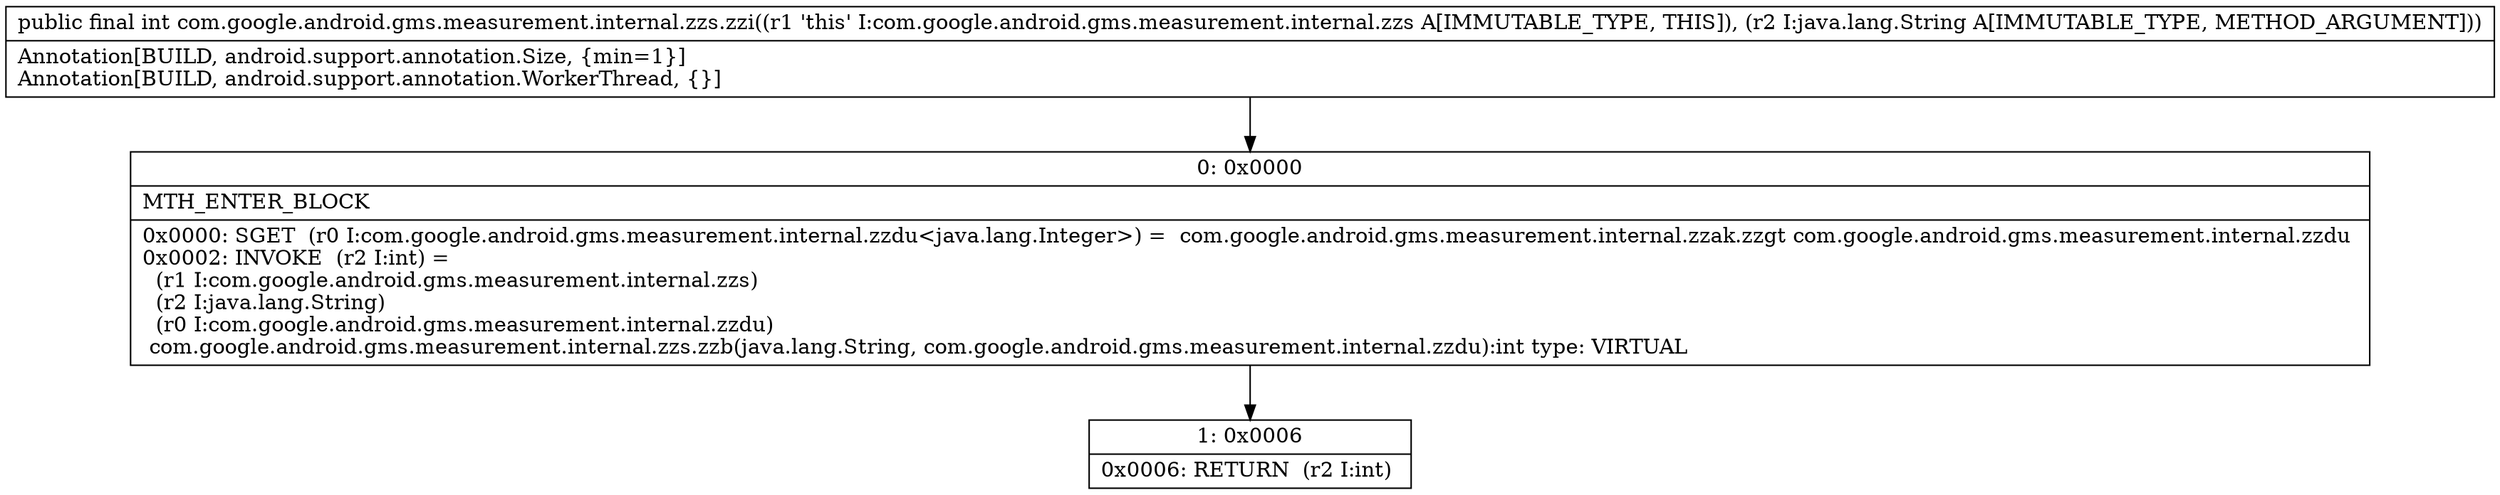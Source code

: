 digraph "CFG forcom.google.android.gms.measurement.internal.zzs.zzi(Ljava\/lang\/String;)I" {
Node_0 [shape=record,label="{0\:\ 0x0000|MTH_ENTER_BLOCK\l|0x0000: SGET  (r0 I:com.google.android.gms.measurement.internal.zzdu\<java.lang.Integer\>) =  com.google.android.gms.measurement.internal.zzak.zzgt com.google.android.gms.measurement.internal.zzdu \l0x0002: INVOKE  (r2 I:int) = \l  (r1 I:com.google.android.gms.measurement.internal.zzs)\l  (r2 I:java.lang.String)\l  (r0 I:com.google.android.gms.measurement.internal.zzdu)\l com.google.android.gms.measurement.internal.zzs.zzb(java.lang.String, com.google.android.gms.measurement.internal.zzdu):int type: VIRTUAL \l}"];
Node_1 [shape=record,label="{1\:\ 0x0006|0x0006: RETURN  (r2 I:int) \l}"];
MethodNode[shape=record,label="{public final int com.google.android.gms.measurement.internal.zzs.zzi((r1 'this' I:com.google.android.gms.measurement.internal.zzs A[IMMUTABLE_TYPE, THIS]), (r2 I:java.lang.String A[IMMUTABLE_TYPE, METHOD_ARGUMENT]))  | Annotation[BUILD, android.support.annotation.Size, \{min=1\}]\lAnnotation[BUILD, android.support.annotation.WorkerThread, \{\}]\l}"];
MethodNode -> Node_0;
Node_0 -> Node_1;
}

